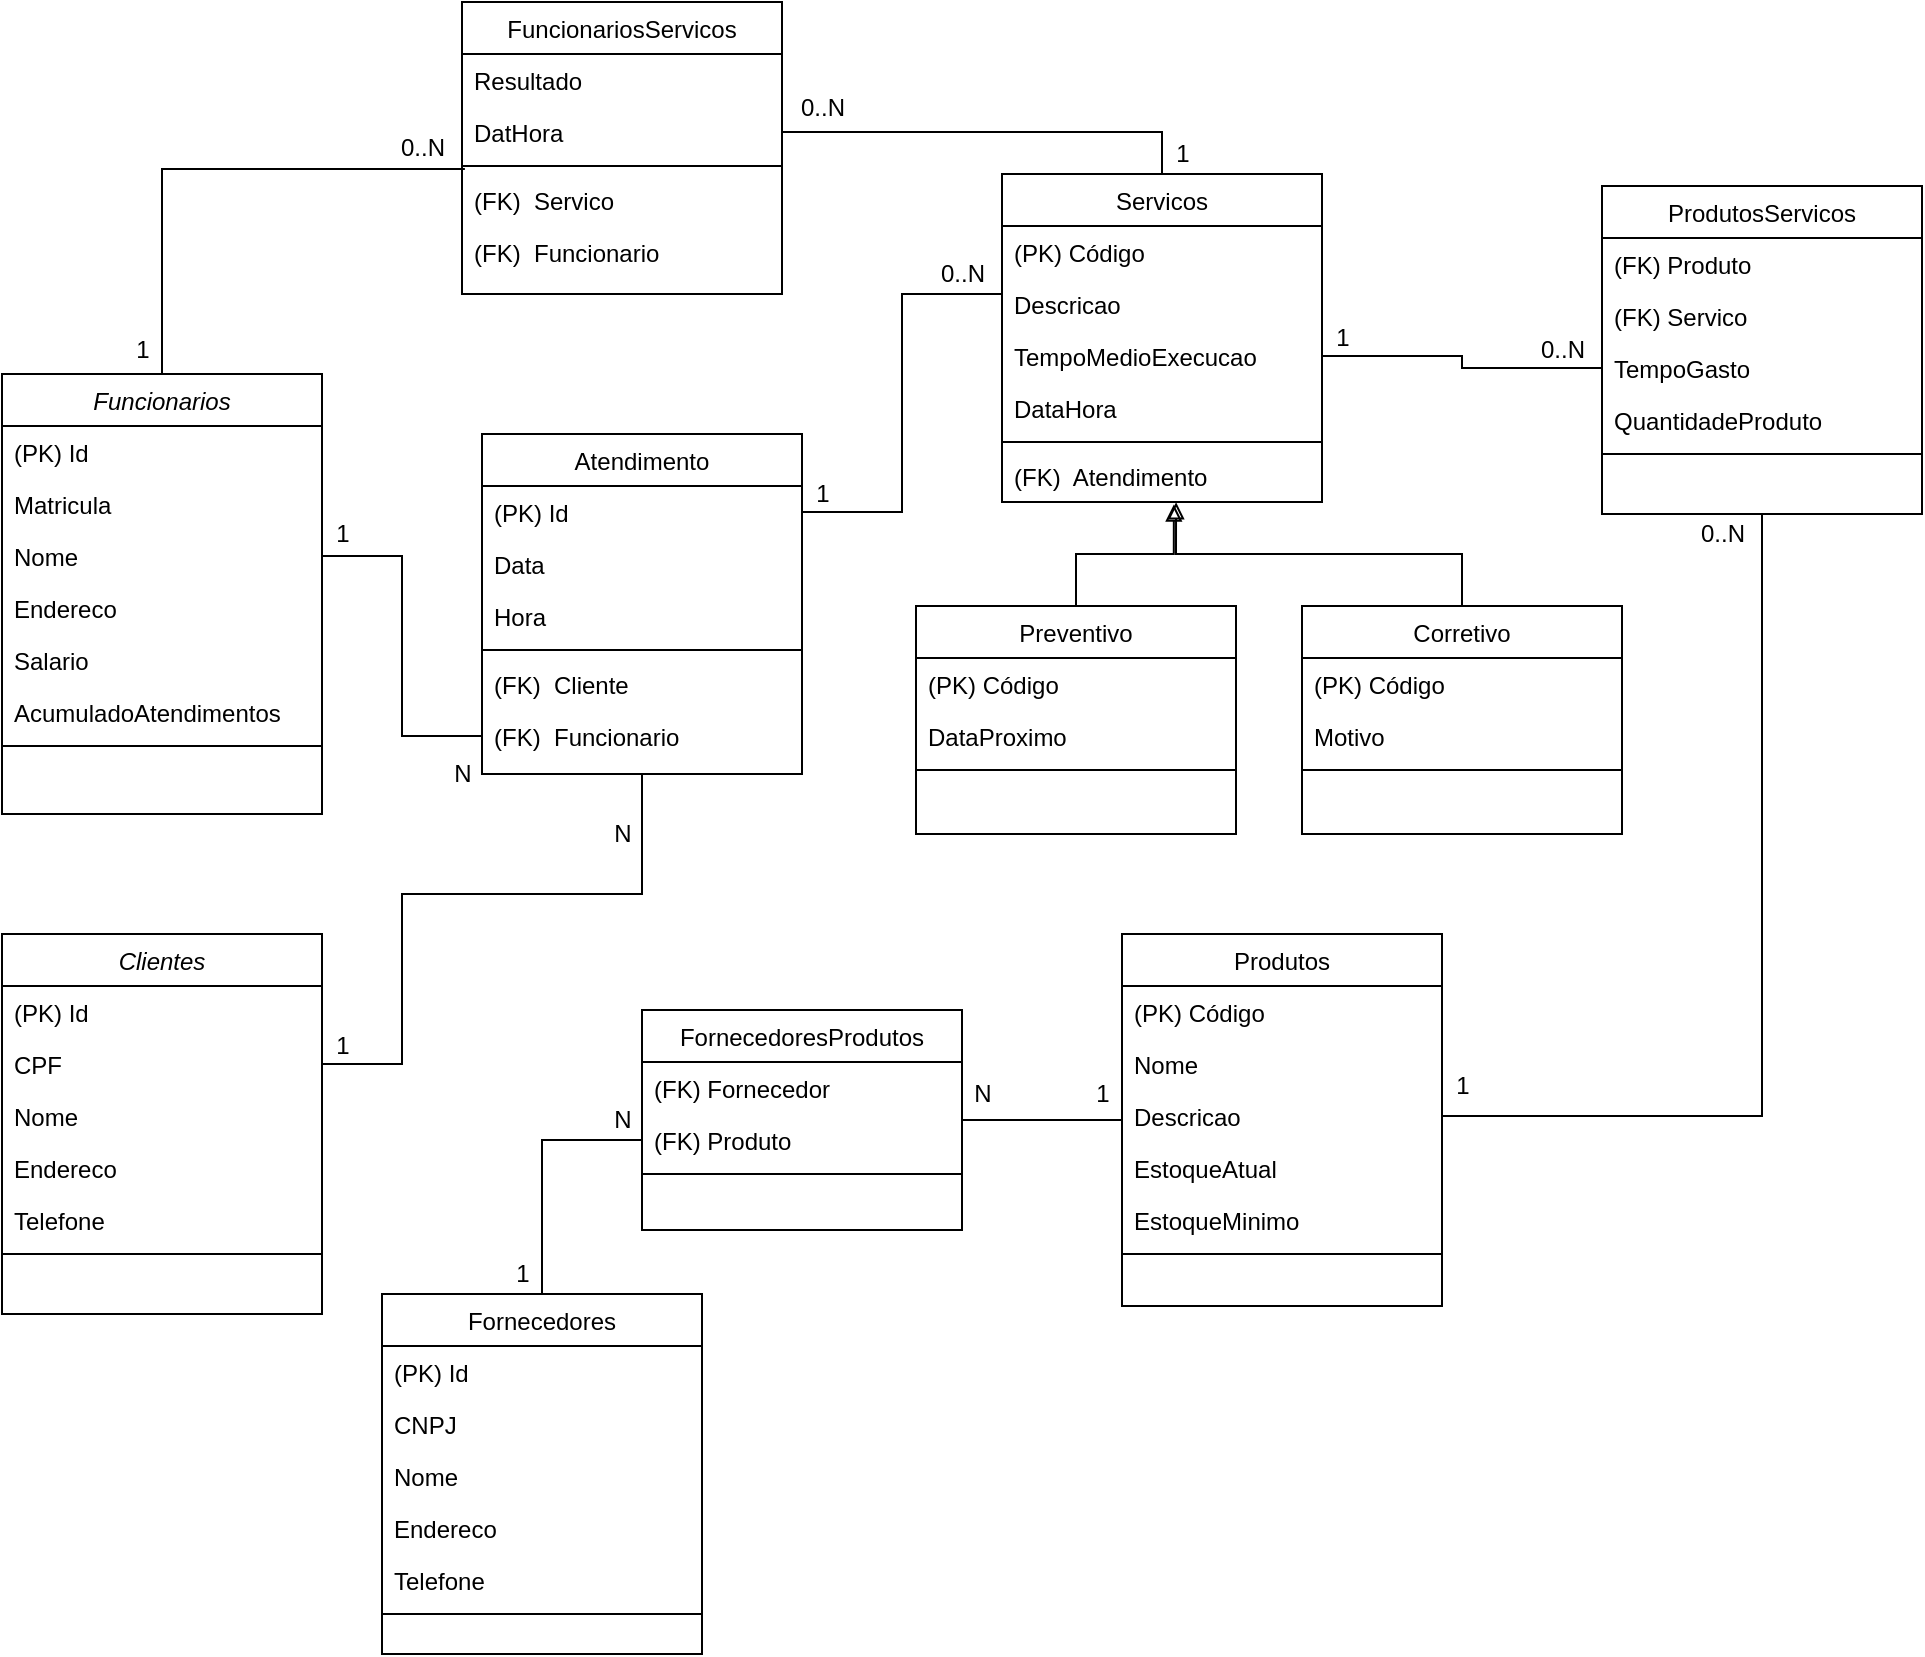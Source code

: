 <mxfile version="16.3.0" type="device"><diagram id="C5RBs43oDa-KdzZeNtuy" name="Page-1"><mxGraphModel dx="1065" dy="2094" grid="1" gridSize="10" guides="1" tooltips="1" connect="1" arrows="1" fold="1" page="1" pageScale="1" pageWidth="827" pageHeight="1169" math="0" shadow="0"><root><mxCell id="WIyWlLk6GJQsqaUBKTNV-0"/><mxCell id="WIyWlLk6GJQsqaUBKTNV-1" parent="WIyWlLk6GJQsqaUBKTNV-0"/><mxCell id="zkfFHV4jXpPFQw0GAbJ--0" value="Clientes" style="swimlane;fontStyle=2;align=center;verticalAlign=top;childLayout=stackLayout;horizontal=1;startSize=26;horizontalStack=0;resizeParent=1;resizeLast=0;collapsible=1;marginBottom=0;rounded=0;shadow=0;strokeWidth=1;" parent="WIyWlLk6GJQsqaUBKTNV-1" vertex="1"><mxGeometry x="120" width="160" height="190" as="geometry"><mxRectangle x="230" y="140" width="160" height="26" as="alternateBounds"/></mxGeometry></mxCell><mxCell id="zkfFHV4jXpPFQw0GAbJ--1" value="(PK) Id" style="text;align=left;verticalAlign=top;spacingLeft=4;spacingRight=4;overflow=hidden;rotatable=0;points=[[0,0.5],[1,0.5]];portConstraint=eastwest;" parent="zkfFHV4jXpPFQw0GAbJ--0" vertex="1"><mxGeometry y="26" width="160" height="26" as="geometry"/></mxCell><mxCell id="zkfFHV4jXpPFQw0GAbJ--2" value="CPF" style="text;align=left;verticalAlign=top;spacingLeft=4;spacingRight=4;overflow=hidden;rotatable=0;points=[[0,0.5],[1,0.5]];portConstraint=eastwest;rounded=0;shadow=0;html=0;" parent="zkfFHV4jXpPFQw0GAbJ--0" vertex="1"><mxGeometry y="52" width="160" height="26" as="geometry"/></mxCell><mxCell id="zkfFHV4jXpPFQw0GAbJ--3" value="Nome" style="text;align=left;verticalAlign=top;spacingLeft=4;spacingRight=4;overflow=hidden;rotatable=0;points=[[0,0.5],[1,0.5]];portConstraint=eastwest;rounded=0;shadow=0;html=0;" parent="zkfFHV4jXpPFQw0GAbJ--0" vertex="1"><mxGeometry y="78" width="160" height="26" as="geometry"/></mxCell><mxCell id="ACjsqxM8XUndAasuNUtj-0" value="Endereco" style="text;align=left;verticalAlign=top;spacingLeft=4;spacingRight=4;overflow=hidden;rotatable=0;points=[[0,0.5],[1,0.5]];portConstraint=eastwest;rounded=0;shadow=0;html=0;" parent="zkfFHV4jXpPFQw0GAbJ--0" vertex="1"><mxGeometry y="104" width="160" height="26" as="geometry"/></mxCell><mxCell id="ACjsqxM8XUndAasuNUtj-1" value="Telefone" style="text;align=left;verticalAlign=top;spacingLeft=4;spacingRight=4;overflow=hidden;rotatable=0;points=[[0,0.5],[1,0.5]];portConstraint=eastwest;rounded=0;shadow=0;html=0;" parent="zkfFHV4jXpPFQw0GAbJ--0" vertex="1"><mxGeometry y="130" width="160" height="26" as="geometry"/></mxCell><mxCell id="zkfFHV4jXpPFQw0GAbJ--4" value="" style="line;html=1;strokeWidth=1;align=left;verticalAlign=middle;spacingTop=-1;spacingLeft=3;spacingRight=3;rotatable=0;labelPosition=right;points=[];portConstraint=eastwest;" parent="zkfFHV4jXpPFQw0GAbJ--0" vertex="1"><mxGeometry y="156" width="160" height="8" as="geometry"/></mxCell><mxCell id="zkfFHV4jXpPFQw0GAbJ--17" value="Produtos" style="swimlane;fontStyle=0;align=center;verticalAlign=top;childLayout=stackLayout;horizontal=1;startSize=26;horizontalStack=0;resizeParent=1;resizeLast=0;collapsible=1;marginBottom=0;rounded=0;shadow=0;strokeWidth=1;" parent="WIyWlLk6GJQsqaUBKTNV-1" vertex="1"><mxGeometry x="680" width="160" height="186" as="geometry"><mxRectangle x="550" y="140" width="160" height="26" as="alternateBounds"/></mxGeometry></mxCell><mxCell id="zkfFHV4jXpPFQw0GAbJ--18" value="(PK) Código" style="text;align=left;verticalAlign=top;spacingLeft=4;spacingRight=4;overflow=hidden;rotatable=0;points=[[0,0.5],[1,0.5]];portConstraint=eastwest;" parent="zkfFHV4jXpPFQw0GAbJ--17" vertex="1"><mxGeometry y="26" width="160" height="26" as="geometry"/></mxCell><mxCell id="zkfFHV4jXpPFQw0GAbJ--19" value="Nome" style="text;align=left;verticalAlign=top;spacingLeft=4;spacingRight=4;overflow=hidden;rotatable=0;points=[[0,0.5],[1,0.5]];portConstraint=eastwest;rounded=0;shadow=0;html=0;" parent="zkfFHV4jXpPFQw0GAbJ--17" vertex="1"><mxGeometry y="52" width="160" height="26" as="geometry"/></mxCell><mxCell id="zkfFHV4jXpPFQw0GAbJ--20" value="Descricao&#10;" style="text;align=left;verticalAlign=top;spacingLeft=4;spacingRight=4;overflow=hidden;rotatable=0;points=[[0,0.5],[1,0.5]];portConstraint=eastwest;rounded=0;shadow=0;html=0;" parent="zkfFHV4jXpPFQw0GAbJ--17" vertex="1"><mxGeometry y="78" width="160" height="26" as="geometry"/></mxCell><mxCell id="zkfFHV4jXpPFQw0GAbJ--21" value="EstoqueAtual" style="text;align=left;verticalAlign=top;spacingLeft=4;spacingRight=4;overflow=hidden;rotatable=0;points=[[0,0.5],[1,0.5]];portConstraint=eastwest;rounded=0;shadow=0;html=0;" parent="zkfFHV4jXpPFQw0GAbJ--17" vertex="1"><mxGeometry y="104" width="160" height="26" as="geometry"/></mxCell><mxCell id="zkfFHV4jXpPFQw0GAbJ--22" value="EstoqueMinimo" style="text;align=left;verticalAlign=top;spacingLeft=4;spacingRight=4;overflow=hidden;rotatable=0;points=[[0,0.5],[1,0.5]];portConstraint=eastwest;rounded=0;shadow=0;html=0;" parent="zkfFHV4jXpPFQw0GAbJ--17" vertex="1"><mxGeometry y="130" width="160" height="26" as="geometry"/></mxCell><mxCell id="zkfFHV4jXpPFQw0GAbJ--23" value="" style="line;html=1;strokeWidth=1;align=left;verticalAlign=middle;spacingTop=-1;spacingLeft=3;spacingRight=3;rotatable=0;labelPosition=right;points=[];portConstraint=eastwest;" parent="zkfFHV4jXpPFQw0GAbJ--17" vertex="1"><mxGeometry y="156" width="160" height="8" as="geometry"/></mxCell><mxCell id="ckMvDPNcNz5FGxMTE1vF-47" style="edgeStyle=orthogonalEdgeStyle;rounded=0;orthogonalLoop=1;jettySize=auto;html=1;entryX=0;entryY=0.5;entryDx=0;entryDy=0;endArrow=none;endFill=0;" parent="WIyWlLk6GJQsqaUBKTNV-1" source="ACjsqxM8XUndAasuNUtj-2" target="ACjsqxM8XUndAasuNUtj-12" edge="1"><mxGeometry relative="1" as="geometry"/></mxCell><mxCell id="ACjsqxM8XUndAasuNUtj-2" value="Fornecedores" style="swimlane;fontStyle=0;align=center;verticalAlign=top;childLayout=stackLayout;horizontal=1;startSize=26;horizontalStack=0;resizeParent=1;resizeLast=0;collapsible=1;marginBottom=0;rounded=0;shadow=0;strokeWidth=1;" parent="WIyWlLk6GJQsqaUBKTNV-1" vertex="1"><mxGeometry x="310" y="180" width="160" height="180" as="geometry"><mxRectangle x="550" y="140" width="160" height="26" as="alternateBounds"/></mxGeometry></mxCell><mxCell id="ACjsqxM8XUndAasuNUtj-3" value="(PK) Id" style="text;align=left;verticalAlign=top;spacingLeft=4;spacingRight=4;overflow=hidden;rotatable=0;points=[[0,0.5],[1,0.5]];portConstraint=eastwest;" parent="ACjsqxM8XUndAasuNUtj-2" vertex="1"><mxGeometry y="26" width="160" height="26" as="geometry"/></mxCell><mxCell id="ACjsqxM8XUndAasuNUtj-9" value="CNPJ" style="text;align=left;verticalAlign=top;spacingLeft=4;spacingRight=4;overflow=hidden;rotatable=0;points=[[0,0.5],[1,0.5]];portConstraint=eastwest;rounded=0;shadow=0;html=0;" parent="ACjsqxM8XUndAasuNUtj-2" vertex="1"><mxGeometry y="52" width="160" height="26" as="geometry"/></mxCell><mxCell id="ACjsqxM8XUndAasuNUtj-4" value="Nome" style="text;align=left;verticalAlign=top;spacingLeft=4;spacingRight=4;overflow=hidden;rotatable=0;points=[[0,0.5],[1,0.5]];portConstraint=eastwest;rounded=0;shadow=0;html=0;" parent="ACjsqxM8XUndAasuNUtj-2" vertex="1"><mxGeometry y="78" width="160" height="26" as="geometry"/></mxCell><mxCell id="ACjsqxM8XUndAasuNUtj-5" value="Endereco" style="text;align=left;verticalAlign=top;spacingLeft=4;spacingRight=4;overflow=hidden;rotatable=0;points=[[0,0.5],[1,0.5]];portConstraint=eastwest;rounded=0;shadow=0;html=0;" parent="ACjsqxM8XUndAasuNUtj-2" vertex="1"><mxGeometry y="104" width="160" height="26" as="geometry"/></mxCell><mxCell id="ACjsqxM8XUndAasuNUtj-6" value="Telefone" style="text;align=left;verticalAlign=top;spacingLeft=4;spacingRight=4;overflow=hidden;rotatable=0;points=[[0,0.5],[1,0.5]];portConstraint=eastwest;rounded=0;shadow=0;html=0;" parent="ACjsqxM8XUndAasuNUtj-2" vertex="1"><mxGeometry y="130" width="160" height="26" as="geometry"/></mxCell><mxCell id="ACjsqxM8XUndAasuNUtj-8" value="" style="line;html=1;strokeWidth=1;align=left;verticalAlign=middle;spacingTop=-1;spacingLeft=3;spacingRight=3;rotatable=0;labelPosition=right;points=[];portConstraint=eastwest;" parent="ACjsqxM8XUndAasuNUtj-2" vertex="1"><mxGeometry y="156" width="160" height="8" as="geometry"/></mxCell><mxCell id="ckMvDPNcNz5FGxMTE1vF-46" style="edgeStyle=orthogonalEdgeStyle;rounded=0;orthogonalLoop=1;jettySize=auto;html=1;entryX=0;entryY=0.5;entryDx=0;entryDy=0;endArrow=none;endFill=0;" parent="WIyWlLk6GJQsqaUBKTNV-1" source="ACjsqxM8XUndAasuNUtj-10" target="zkfFHV4jXpPFQw0GAbJ--17" edge="1"><mxGeometry relative="1" as="geometry"/></mxCell><mxCell id="ACjsqxM8XUndAasuNUtj-10" value="FornecedoresProdutos" style="swimlane;fontStyle=0;align=center;verticalAlign=top;childLayout=stackLayout;horizontal=1;startSize=26;horizontalStack=0;resizeParent=1;resizeLast=0;collapsible=1;marginBottom=0;rounded=0;shadow=0;strokeWidth=1;" parent="WIyWlLk6GJQsqaUBKTNV-1" vertex="1"><mxGeometry x="440" y="38" width="160" height="110" as="geometry"><mxRectangle x="550" y="140" width="160" height="26" as="alternateBounds"/></mxGeometry></mxCell><mxCell id="ACjsqxM8XUndAasuNUtj-11" value="(FK) Fornecedor" style="text;align=left;verticalAlign=top;spacingLeft=4;spacingRight=4;overflow=hidden;rotatable=0;points=[[0,0.5],[1,0.5]];portConstraint=eastwest;" parent="ACjsqxM8XUndAasuNUtj-10" vertex="1"><mxGeometry y="26" width="160" height="26" as="geometry"/></mxCell><mxCell id="ACjsqxM8XUndAasuNUtj-12" value="(FK) Produto" style="text;align=left;verticalAlign=top;spacingLeft=4;spacingRight=4;overflow=hidden;rotatable=0;points=[[0,0.5],[1,0.5]];portConstraint=eastwest;rounded=0;shadow=0;html=0;" parent="ACjsqxM8XUndAasuNUtj-10" vertex="1"><mxGeometry y="52" width="160" height="26" as="geometry"/></mxCell><mxCell id="ACjsqxM8XUndAasuNUtj-16" value="" style="line;html=1;strokeWidth=1;align=left;verticalAlign=middle;spacingTop=-1;spacingLeft=3;spacingRight=3;rotatable=0;labelPosition=right;points=[];portConstraint=eastwest;" parent="ACjsqxM8XUndAasuNUtj-10" vertex="1"><mxGeometry y="78" width="160" height="8" as="geometry"/></mxCell><mxCell id="ACjsqxM8XUndAasuNUtj-17" value="Servicos" style="swimlane;fontStyle=0;align=center;verticalAlign=top;childLayout=stackLayout;horizontal=1;startSize=26;horizontalStack=0;resizeParent=1;resizeLast=0;collapsible=1;marginBottom=0;rounded=0;shadow=0;strokeWidth=1;" parent="WIyWlLk6GJQsqaUBKTNV-1" vertex="1"><mxGeometry x="620" y="-380" width="160" height="164" as="geometry"><mxRectangle x="550" y="140" width="160" height="26" as="alternateBounds"/></mxGeometry></mxCell><mxCell id="ACjsqxM8XUndAasuNUtj-18" value="(PK) Código" style="text;align=left;verticalAlign=top;spacingLeft=4;spacingRight=4;overflow=hidden;rotatable=0;points=[[0,0.5],[1,0.5]];portConstraint=eastwest;" parent="ACjsqxM8XUndAasuNUtj-17" vertex="1"><mxGeometry y="26" width="160" height="26" as="geometry"/></mxCell><mxCell id="ACjsqxM8XUndAasuNUtj-20" value="Descricao&#10;" style="text;align=left;verticalAlign=top;spacingLeft=4;spacingRight=4;overflow=hidden;rotatable=0;points=[[0,0.5],[1,0.5]];portConstraint=eastwest;rounded=0;shadow=0;html=0;" parent="ACjsqxM8XUndAasuNUtj-17" vertex="1"><mxGeometry y="52" width="160" height="26" as="geometry"/></mxCell><mxCell id="ACjsqxM8XUndAasuNUtj-21" value="TempoMedioExecucao" style="text;align=left;verticalAlign=top;spacingLeft=4;spacingRight=4;overflow=hidden;rotatable=0;points=[[0,0.5],[1,0.5]];portConstraint=eastwest;rounded=0;shadow=0;html=0;" parent="ACjsqxM8XUndAasuNUtj-17" vertex="1"><mxGeometry y="78" width="160" height="26" as="geometry"/></mxCell><mxCell id="GKIun2QteUnONd_YflWT-0" value="DataHora" style="text;align=left;verticalAlign=top;spacingLeft=4;spacingRight=4;overflow=hidden;rotatable=0;points=[[0,0.5],[1,0.5]];portConstraint=eastwest;rounded=0;shadow=0;html=0;" parent="ACjsqxM8XUndAasuNUtj-17" vertex="1"><mxGeometry y="104" width="160" height="26" as="geometry"/></mxCell><mxCell id="ACjsqxM8XUndAasuNUtj-23" value="" style="line;html=1;strokeWidth=1;align=left;verticalAlign=middle;spacingTop=-1;spacingLeft=3;spacingRight=3;rotatable=0;labelPosition=right;points=[];portConstraint=eastwest;" parent="ACjsqxM8XUndAasuNUtj-17" vertex="1"><mxGeometry y="130" width="160" height="8" as="geometry"/></mxCell><mxCell id="GKIun2QteUnONd_YflWT-1" value="(FK)  Atendimento" style="text;align=left;verticalAlign=top;spacingLeft=4;spacingRight=4;overflow=hidden;rotatable=0;points=[[0,0.5],[1,0.5]];portConstraint=eastwest;" parent="ACjsqxM8XUndAasuNUtj-17" vertex="1"><mxGeometry y="138" width="160" height="26" as="geometry"/></mxCell><mxCell id="ACjsqxM8XUndAasuNUtj-24" value="Atendimento" style="swimlane;fontStyle=0;align=center;verticalAlign=top;childLayout=stackLayout;horizontal=1;startSize=26;horizontalStack=0;resizeParent=1;resizeLast=0;collapsible=1;marginBottom=0;rounded=0;shadow=0;strokeWidth=1;" parent="WIyWlLk6GJQsqaUBKTNV-1" vertex="1"><mxGeometry x="360" y="-250" width="160" height="170" as="geometry"><mxRectangle x="550" y="140" width="160" height="26" as="alternateBounds"/></mxGeometry></mxCell><mxCell id="ACjsqxM8XUndAasuNUtj-25" value="(PK) Id" style="text;align=left;verticalAlign=top;spacingLeft=4;spacingRight=4;overflow=hidden;rotatable=0;points=[[0,0.5],[1,0.5]];portConstraint=eastwest;" parent="ACjsqxM8XUndAasuNUtj-24" vertex="1"><mxGeometry y="26" width="160" height="26" as="geometry"/></mxCell><mxCell id="ckMvDPNcNz5FGxMTE1vF-66" value="Data" style="text;align=left;verticalAlign=top;spacingLeft=4;spacingRight=4;overflow=hidden;rotatable=0;points=[[0,0.5],[1,0.5]];portConstraint=eastwest;rounded=0;shadow=0;html=0;" parent="ACjsqxM8XUndAasuNUtj-24" vertex="1"><mxGeometry y="52" width="160" height="26" as="geometry"/></mxCell><mxCell id="ACjsqxM8XUndAasuNUtj-27" value="Hora" style="text;align=left;verticalAlign=top;spacingLeft=4;spacingRight=4;overflow=hidden;rotatable=0;points=[[0,0.5],[1,0.5]];portConstraint=eastwest;rounded=0;shadow=0;html=0;" parent="ACjsqxM8XUndAasuNUtj-24" vertex="1"><mxGeometry y="78" width="160" height="26" as="geometry"/></mxCell><mxCell id="ACjsqxM8XUndAasuNUtj-29" value="" style="line;html=1;strokeWidth=1;align=left;verticalAlign=middle;spacingTop=-1;spacingLeft=3;spacingRight=3;rotatable=0;labelPosition=right;points=[];portConstraint=eastwest;" parent="ACjsqxM8XUndAasuNUtj-24" vertex="1"><mxGeometry y="104" width="160" height="8" as="geometry"/></mxCell><mxCell id="ckMvDPNcNz5FGxMTE1vF-2" value="(FK)  Cliente" style="text;align=left;verticalAlign=top;spacingLeft=4;spacingRight=4;overflow=hidden;rotatable=0;points=[[0,0.5],[1,0.5]];portConstraint=eastwest;" parent="ACjsqxM8XUndAasuNUtj-24" vertex="1"><mxGeometry y="112" width="160" height="26" as="geometry"/></mxCell><mxCell id="ckMvDPNcNz5FGxMTE1vF-12" value="(FK)  Funcionario" style="text;align=left;verticalAlign=top;spacingLeft=4;spacingRight=4;overflow=hidden;rotatable=0;points=[[0,0.5],[1,0.5]];portConstraint=eastwest;" parent="ACjsqxM8XUndAasuNUtj-24" vertex="1"><mxGeometry y="138" width="160" height="26" as="geometry"/></mxCell><mxCell id="PiEYjjHqAywj5ITtJRE0-18" style="edgeStyle=orthogonalEdgeStyle;rounded=0;orthogonalLoop=1;jettySize=auto;html=1;entryX=0.009;entryY=-0.098;entryDx=0;entryDy=0;entryPerimeter=0;endArrow=none;endFill=0;" edge="1" parent="WIyWlLk6GJQsqaUBKTNV-1" source="ckMvDPNcNz5FGxMTE1vF-4" target="PiEYjjHqAywj5ITtJRE0-16"><mxGeometry relative="1" as="geometry"/></mxCell><mxCell id="ckMvDPNcNz5FGxMTE1vF-4" value="Funcionarios" style="swimlane;fontStyle=2;align=center;verticalAlign=top;childLayout=stackLayout;horizontal=1;startSize=26;horizontalStack=0;resizeParent=1;resizeLast=0;collapsible=1;marginBottom=0;rounded=0;shadow=0;strokeWidth=1;" parent="WIyWlLk6GJQsqaUBKTNV-1" vertex="1"><mxGeometry x="120" y="-280" width="160" height="220" as="geometry"><mxRectangle x="230" y="140" width="160" height="26" as="alternateBounds"/></mxGeometry></mxCell><mxCell id="ckMvDPNcNz5FGxMTE1vF-5" value="(PK) Id" style="text;align=left;verticalAlign=top;spacingLeft=4;spacingRight=4;overflow=hidden;rotatable=0;points=[[0,0.5],[1,0.5]];portConstraint=eastwest;" parent="ckMvDPNcNz5FGxMTE1vF-4" vertex="1"><mxGeometry y="26" width="160" height="26" as="geometry"/></mxCell><mxCell id="ckMvDPNcNz5FGxMTE1vF-6" value="Matricula" style="text;align=left;verticalAlign=top;spacingLeft=4;spacingRight=4;overflow=hidden;rotatable=0;points=[[0,0.5],[1,0.5]];portConstraint=eastwest;rounded=0;shadow=0;html=0;" parent="ckMvDPNcNz5FGxMTE1vF-4" vertex="1"><mxGeometry y="52" width="160" height="26" as="geometry"/></mxCell><mxCell id="ckMvDPNcNz5FGxMTE1vF-7" value="Nome" style="text;align=left;verticalAlign=top;spacingLeft=4;spacingRight=4;overflow=hidden;rotatable=0;points=[[0,0.5],[1,0.5]];portConstraint=eastwest;rounded=0;shadow=0;html=0;" parent="ckMvDPNcNz5FGxMTE1vF-4" vertex="1"><mxGeometry y="78" width="160" height="26" as="geometry"/></mxCell><mxCell id="ckMvDPNcNz5FGxMTE1vF-8" value="Endereco" style="text;align=left;verticalAlign=top;spacingLeft=4;spacingRight=4;overflow=hidden;rotatable=0;points=[[0,0.5],[1,0.5]];portConstraint=eastwest;rounded=0;shadow=0;html=0;" parent="ckMvDPNcNz5FGxMTE1vF-4" vertex="1"><mxGeometry y="104" width="160" height="26" as="geometry"/></mxCell><mxCell id="ckMvDPNcNz5FGxMTE1vF-9" value="Salario" style="text;align=left;verticalAlign=top;spacingLeft=4;spacingRight=4;overflow=hidden;rotatable=0;points=[[0,0.5],[1,0.5]];portConstraint=eastwest;rounded=0;shadow=0;html=0;" parent="ckMvDPNcNz5FGxMTE1vF-4" vertex="1"><mxGeometry y="130" width="160" height="26" as="geometry"/></mxCell><mxCell id="ckMvDPNcNz5FGxMTE1vF-11" value="AcumuladoAtendimentos" style="text;align=left;verticalAlign=top;spacingLeft=4;spacingRight=4;overflow=hidden;rotatable=0;points=[[0,0.5],[1,0.5]];portConstraint=eastwest;rounded=0;shadow=0;html=0;" parent="ckMvDPNcNz5FGxMTE1vF-4" vertex="1"><mxGeometry y="156" width="160" height="26" as="geometry"/></mxCell><mxCell id="ckMvDPNcNz5FGxMTE1vF-10" value="" style="line;html=1;strokeWidth=1;align=left;verticalAlign=middle;spacingTop=-1;spacingLeft=3;spacingRight=3;rotatable=0;labelPosition=right;points=[];portConstraint=eastwest;" parent="ckMvDPNcNz5FGxMTE1vF-4" vertex="1"><mxGeometry y="182" width="160" height="8" as="geometry"/></mxCell><mxCell id="ckMvDPNcNz5FGxMTE1vF-50" value="1" style="text;html=1;align=center;verticalAlign=middle;resizable=0;points=[];autosize=1;strokeColor=none;fillColor=none;" parent="WIyWlLk6GJQsqaUBKTNV-1" vertex="1"><mxGeometry x="370" y="160" width="20" height="20" as="geometry"/></mxCell><mxCell id="ckMvDPNcNz5FGxMTE1vF-52" value="1" style="text;html=1;align=center;verticalAlign=middle;resizable=0;points=[];autosize=1;strokeColor=none;fillColor=none;" parent="WIyWlLk6GJQsqaUBKTNV-1" vertex="1"><mxGeometry x="840" y="66" width="20" height="20" as="geometry"/></mxCell><mxCell id="ckMvDPNcNz5FGxMTE1vF-53" value="1" style="text;html=1;align=center;verticalAlign=middle;resizable=0;points=[];autosize=1;strokeColor=none;fillColor=none;" parent="WIyWlLk6GJQsqaUBKTNV-1" vertex="1"><mxGeometry x="660" y="70" width="20" height="20" as="geometry"/></mxCell><mxCell id="ckMvDPNcNz5FGxMTE1vF-72" value="N" style="text;html=1;align=center;verticalAlign=middle;resizable=0;points=[];autosize=1;strokeColor=none;fillColor=none;" parent="WIyWlLk6GJQsqaUBKTNV-1" vertex="1"><mxGeometry x="600" y="70" width="20" height="20" as="geometry"/></mxCell><mxCell id="ckMvDPNcNz5FGxMTE1vF-73" value="0..N" style="text;html=1;align=center;verticalAlign=middle;resizable=0;points=[];autosize=1;strokeColor=none;fillColor=none;" parent="WIyWlLk6GJQsqaUBKTNV-1" vertex="1"><mxGeometry x="960" y="-210" width="40" height="20" as="geometry"/></mxCell><mxCell id="ckMvDPNcNz5FGxMTE1vF-74" value="N" style="text;html=1;align=center;verticalAlign=middle;resizable=0;points=[];autosize=1;strokeColor=none;fillColor=none;" parent="WIyWlLk6GJQsqaUBKTNV-1" vertex="1"><mxGeometry x="420" y="83" width="20" height="20" as="geometry"/></mxCell><mxCell id="ckMvDPNcNz5FGxMTE1vF-77" value="1" style="text;html=1;align=center;verticalAlign=middle;resizable=0;points=[];autosize=1;strokeColor=none;fillColor=none;" parent="WIyWlLk6GJQsqaUBKTNV-1" vertex="1"><mxGeometry x="780" y="-308" width="20" height="20" as="geometry"/></mxCell><mxCell id="ckMvDPNcNz5FGxMTE1vF-78" value="0..N" style="text;html=1;align=center;verticalAlign=middle;resizable=0;points=[];autosize=1;strokeColor=none;fillColor=none;" parent="WIyWlLk6GJQsqaUBKTNV-1" vertex="1"><mxGeometry x="880" y="-302" width="40" height="20" as="geometry"/></mxCell><mxCell id="ckMvDPNcNz5FGxMTE1vF-80" value="1" style="text;html=1;align=center;verticalAlign=middle;resizable=0;points=[];autosize=1;strokeColor=none;fillColor=none;" parent="WIyWlLk6GJQsqaUBKTNV-1" vertex="1"><mxGeometry x="520" y="-230" width="20" height="20" as="geometry"/></mxCell><mxCell id="ckMvDPNcNz5FGxMTE1vF-81" value="0..N" style="text;html=1;align=center;verticalAlign=middle;resizable=0;points=[];autosize=1;strokeColor=none;fillColor=none;" parent="WIyWlLk6GJQsqaUBKTNV-1" vertex="1"><mxGeometry x="580" y="-340" width="40" height="20" as="geometry"/></mxCell><mxCell id="ckMvDPNcNz5FGxMTE1vF-82" style="edgeStyle=orthogonalEdgeStyle;rounded=0;orthogonalLoop=1;jettySize=auto;html=1;entryX=0;entryY=0.5;entryDx=0;entryDy=0;endArrow=none;endFill=0;" parent="WIyWlLk6GJQsqaUBKTNV-1" source="ckMvDPNcNz5FGxMTE1vF-7" target="ckMvDPNcNz5FGxMTE1vF-12" edge="1"><mxGeometry relative="1" as="geometry"/></mxCell><mxCell id="ckMvDPNcNz5FGxMTE1vF-83" value="1" style="text;html=1;align=center;verticalAlign=middle;resizable=0;points=[];autosize=1;strokeColor=none;fillColor=none;" parent="WIyWlLk6GJQsqaUBKTNV-1" vertex="1"><mxGeometry x="280" y="-210" width="20" height="20" as="geometry"/></mxCell><mxCell id="ckMvDPNcNz5FGxMTE1vF-84" value="N" style="text;html=1;align=center;verticalAlign=middle;resizable=0;points=[];autosize=1;strokeColor=none;fillColor=none;" parent="WIyWlLk6GJQsqaUBKTNV-1" vertex="1"><mxGeometry x="340" y="-90" width="20" height="20" as="geometry"/></mxCell><mxCell id="ckMvDPNcNz5FGxMTE1vF-85" style="edgeStyle=orthogonalEdgeStyle;rounded=0;orthogonalLoop=1;jettySize=auto;html=1;endArrow=none;endFill=0;entryX=0.5;entryY=1;entryDx=0;entryDy=0;" parent="WIyWlLk6GJQsqaUBKTNV-1" source="zkfFHV4jXpPFQw0GAbJ--2" target="ACjsqxM8XUndAasuNUtj-24" edge="1"><mxGeometry relative="1" as="geometry"><Array as="points"><mxPoint x="320" y="65"/><mxPoint x="320" y="-20"/><mxPoint x="440" y="-20"/></Array></mxGeometry></mxCell><mxCell id="ckMvDPNcNz5FGxMTE1vF-86" value="1" style="text;html=1;align=center;verticalAlign=middle;resizable=0;points=[];autosize=1;strokeColor=none;fillColor=none;" parent="WIyWlLk6GJQsqaUBKTNV-1" vertex="1"><mxGeometry x="280" y="46" width="20" height="20" as="geometry"/></mxCell><mxCell id="ckMvDPNcNz5FGxMTE1vF-87" value="N" style="text;html=1;align=center;verticalAlign=middle;resizable=0;points=[];autosize=1;strokeColor=none;fillColor=none;" parent="WIyWlLk6GJQsqaUBKTNV-1" vertex="1"><mxGeometry x="420" y="-60" width="20" height="20" as="geometry"/></mxCell><mxCell id="GKIun2QteUnONd_YflWT-14" style="edgeStyle=orthogonalEdgeStyle;rounded=0;orthogonalLoop=1;jettySize=auto;html=1;entryX=0.544;entryY=1.005;entryDx=0;entryDy=0;entryPerimeter=0;endArrow=block;endFill=0;" parent="WIyWlLk6GJQsqaUBKTNV-1" source="GKIun2QteUnONd_YflWT-2" target="GKIun2QteUnONd_YflWT-1" edge="1"><mxGeometry relative="1" as="geometry"/></mxCell><mxCell id="GKIun2QteUnONd_YflWT-2" value="Corretivo" style="swimlane;fontStyle=0;align=center;verticalAlign=top;childLayout=stackLayout;horizontal=1;startSize=26;horizontalStack=0;resizeParent=1;resizeLast=0;collapsible=1;marginBottom=0;rounded=0;shadow=0;strokeWidth=1;" parent="WIyWlLk6GJQsqaUBKTNV-1" vertex="1"><mxGeometry x="770" y="-164" width="160" height="114" as="geometry"><mxRectangle x="550" y="140" width="160" height="26" as="alternateBounds"/></mxGeometry></mxCell><mxCell id="GKIun2QteUnONd_YflWT-3" value="(PK) Código" style="text;align=left;verticalAlign=top;spacingLeft=4;spacingRight=4;overflow=hidden;rotatable=0;points=[[0,0.5],[1,0.5]];portConstraint=eastwest;" parent="GKIun2QteUnONd_YflWT-2" vertex="1"><mxGeometry y="26" width="160" height="26" as="geometry"/></mxCell><mxCell id="ckMvDPNcNz5FGxMTE1vF-70" value="Motivo" style="text;align=left;verticalAlign=top;spacingLeft=4;spacingRight=4;overflow=hidden;rotatable=0;points=[[0,0.5],[1,0.5]];portConstraint=eastwest;rounded=0;shadow=0;html=0;" parent="GKIun2QteUnONd_YflWT-2" vertex="1"><mxGeometry y="52" width="160" height="26" as="geometry"/></mxCell><mxCell id="GKIun2QteUnONd_YflWT-7" value="" style="line;html=1;strokeWidth=1;align=left;verticalAlign=middle;spacingTop=-1;spacingLeft=3;spacingRight=3;rotatable=0;labelPosition=right;points=[];portConstraint=eastwest;" parent="GKIun2QteUnONd_YflWT-2" vertex="1"><mxGeometry y="78" width="160" height="8" as="geometry"/></mxCell><mxCell id="GKIun2QteUnONd_YflWT-13" style="edgeStyle=orthogonalEdgeStyle;rounded=0;orthogonalLoop=1;jettySize=auto;html=1;endArrow=block;endFill=0;entryX=0.537;entryY=1.048;entryDx=0;entryDy=0;entryPerimeter=0;" parent="WIyWlLk6GJQsqaUBKTNV-1" source="GKIun2QteUnONd_YflWT-9" target="GKIun2QteUnONd_YflWT-1" edge="1"><mxGeometry relative="1" as="geometry"><mxPoint x="693" y="-200" as="targetPoint"/><Array as="points"><mxPoint x="657" y="-190"/><mxPoint x="706" y="-190"/></Array></mxGeometry></mxCell><mxCell id="GKIun2QteUnONd_YflWT-9" value="Preventivo" style="swimlane;fontStyle=0;align=center;verticalAlign=top;childLayout=stackLayout;horizontal=1;startSize=26;horizontalStack=0;resizeParent=1;resizeLast=0;collapsible=1;marginBottom=0;rounded=0;shadow=0;strokeWidth=1;" parent="WIyWlLk6GJQsqaUBKTNV-1" vertex="1"><mxGeometry x="577" y="-164" width="160" height="114" as="geometry"><mxRectangle x="550" y="140" width="160" height="26" as="alternateBounds"/></mxGeometry></mxCell><mxCell id="GKIun2QteUnONd_YflWT-10" value="(PK) Código" style="text;align=left;verticalAlign=top;spacingLeft=4;spacingRight=4;overflow=hidden;rotatable=0;points=[[0,0.5],[1,0.5]];portConstraint=eastwest;" parent="GKIun2QteUnONd_YflWT-9" vertex="1"><mxGeometry y="26" width="160" height="26" as="geometry"/></mxCell><mxCell id="GKIun2QteUnONd_YflWT-11" value="DataProximo" style="text;align=left;verticalAlign=top;spacingLeft=4;spacingRight=4;overflow=hidden;rotatable=0;points=[[0,0.5],[1,0.5]];portConstraint=eastwest;rounded=0;shadow=0;html=0;" parent="GKIun2QteUnONd_YflWT-9" vertex="1"><mxGeometry y="52" width="160" height="26" as="geometry"/></mxCell><mxCell id="GKIun2QteUnONd_YflWT-12" value="" style="line;html=1;strokeWidth=1;align=left;verticalAlign=middle;spacingTop=-1;spacingLeft=3;spacingRight=3;rotatable=0;labelPosition=right;points=[];portConstraint=eastwest;" parent="GKIun2QteUnONd_YflWT-9" vertex="1"><mxGeometry y="78" width="160" height="8" as="geometry"/></mxCell><mxCell id="PiEYjjHqAywj5ITtJRE0-0" style="edgeStyle=orthogonalEdgeStyle;rounded=0;orthogonalLoop=1;jettySize=auto;html=1;endArrow=none;endFill=0;" edge="1" parent="WIyWlLk6GJQsqaUBKTNV-1" source="ACjsqxM8XUndAasuNUtj-25"><mxGeometry relative="1" as="geometry"><mxPoint x="620" y="-320" as="targetPoint"/><Array as="points"><mxPoint x="570" y="-211"/><mxPoint x="570" y="-320"/><mxPoint x="620" y="-320"/></Array></mxGeometry></mxCell><mxCell id="PiEYjjHqAywj5ITtJRE0-8" style="edgeStyle=orthogonalEdgeStyle;rounded=0;orthogonalLoop=1;jettySize=auto;html=1;endArrow=none;endFill=0;" edge="1" parent="WIyWlLk6GJQsqaUBKTNV-1" source="PiEYjjHqAywj5ITtJRE0-1" target="zkfFHV4jXpPFQw0GAbJ--20"><mxGeometry relative="1" as="geometry"/></mxCell><mxCell id="PiEYjjHqAywj5ITtJRE0-1" value="ProdutosServicos" style="swimlane;fontStyle=0;align=center;verticalAlign=top;childLayout=stackLayout;horizontal=1;startSize=26;horizontalStack=0;resizeParent=1;resizeLast=0;collapsible=1;marginBottom=0;rounded=0;shadow=0;strokeWidth=1;" vertex="1" parent="WIyWlLk6GJQsqaUBKTNV-1"><mxGeometry x="920" y="-374" width="160" height="164" as="geometry"><mxRectangle x="550" y="140" width="160" height="26" as="alternateBounds"/></mxGeometry></mxCell><mxCell id="PiEYjjHqAywj5ITtJRE0-2" value="(FK) Produto" style="text;align=left;verticalAlign=top;spacingLeft=4;spacingRight=4;overflow=hidden;rotatable=0;points=[[0,0.5],[1,0.5]];portConstraint=eastwest;" vertex="1" parent="PiEYjjHqAywj5ITtJRE0-1"><mxGeometry y="26" width="160" height="26" as="geometry"/></mxCell><mxCell id="PiEYjjHqAywj5ITtJRE0-3" value="(FK) Servico" style="text;align=left;verticalAlign=top;spacingLeft=4;spacingRight=4;overflow=hidden;rotatable=0;points=[[0,0.5],[1,0.5]];portConstraint=eastwest;rounded=0;shadow=0;html=0;" vertex="1" parent="PiEYjjHqAywj5ITtJRE0-1"><mxGeometry y="52" width="160" height="26" as="geometry"/></mxCell><mxCell id="PiEYjjHqAywj5ITtJRE0-4" value="TempoGasto" style="text;align=left;verticalAlign=top;spacingLeft=4;spacingRight=4;overflow=hidden;rotatable=0;points=[[0,0.5],[1,0.5]];portConstraint=eastwest;rounded=0;shadow=0;html=0;" vertex="1" parent="PiEYjjHqAywj5ITtJRE0-1"><mxGeometry y="78" width="160" height="26" as="geometry"/></mxCell><mxCell id="PiEYjjHqAywj5ITtJRE0-5" value="QuantidadeProduto" style="text;align=left;verticalAlign=top;spacingLeft=4;spacingRight=4;overflow=hidden;rotatable=0;points=[[0,0.5],[1,0.5]];portConstraint=eastwest;rounded=0;shadow=0;html=0;" vertex="1" parent="PiEYjjHqAywj5ITtJRE0-1"><mxGeometry y="104" width="160" height="26" as="geometry"/></mxCell><mxCell id="PiEYjjHqAywj5ITtJRE0-6" value="" style="line;html=1;strokeWidth=1;align=left;verticalAlign=middle;spacingTop=-1;spacingLeft=3;spacingRight=3;rotatable=0;labelPosition=right;points=[];portConstraint=eastwest;" vertex="1" parent="PiEYjjHqAywj5ITtJRE0-1"><mxGeometry y="130" width="160" height="8" as="geometry"/></mxCell><mxCell id="PiEYjjHqAywj5ITtJRE0-9" style="edgeStyle=orthogonalEdgeStyle;rounded=0;orthogonalLoop=1;jettySize=auto;html=1;endArrow=none;endFill=0;" edge="1" parent="WIyWlLk6GJQsqaUBKTNV-1" source="ACjsqxM8XUndAasuNUtj-21" target="PiEYjjHqAywj5ITtJRE0-4"><mxGeometry relative="1" as="geometry"/></mxCell><mxCell id="PiEYjjHqAywj5ITtJRE0-10" value="FuncionariosServicos" style="swimlane;fontStyle=0;align=center;verticalAlign=top;childLayout=stackLayout;horizontal=1;startSize=26;horizontalStack=0;resizeParent=1;resizeLast=0;collapsible=1;marginBottom=0;rounded=0;shadow=0;strokeWidth=1;" vertex="1" parent="WIyWlLk6GJQsqaUBKTNV-1"><mxGeometry x="350" y="-466" width="160" height="146" as="geometry"><mxRectangle x="550" y="140" width="160" height="26" as="alternateBounds"/></mxGeometry></mxCell><mxCell id="PiEYjjHqAywj5ITtJRE0-11" value="Resultado" style="text;align=left;verticalAlign=top;spacingLeft=4;spacingRight=4;overflow=hidden;rotatable=0;points=[[0,0.5],[1,0.5]];portConstraint=eastwest;" vertex="1" parent="PiEYjjHqAywj5ITtJRE0-10"><mxGeometry y="26" width="160" height="26" as="geometry"/></mxCell><mxCell id="PiEYjjHqAywj5ITtJRE0-12" value="DatHora" style="text;align=left;verticalAlign=top;spacingLeft=4;spacingRight=4;overflow=hidden;rotatable=0;points=[[0,0.5],[1,0.5]];portConstraint=eastwest;rounded=0;shadow=0;html=0;" vertex="1" parent="PiEYjjHqAywj5ITtJRE0-10"><mxGeometry y="52" width="160" height="26" as="geometry"/></mxCell><mxCell id="PiEYjjHqAywj5ITtJRE0-15" value="" style="line;html=1;strokeWidth=1;align=left;verticalAlign=middle;spacingTop=-1;spacingLeft=3;spacingRight=3;rotatable=0;labelPosition=right;points=[];portConstraint=eastwest;" vertex="1" parent="PiEYjjHqAywj5ITtJRE0-10"><mxGeometry y="78" width="160" height="8" as="geometry"/></mxCell><mxCell id="PiEYjjHqAywj5ITtJRE0-16" value="(FK)  Servico" style="text;align=left;verticalAlign=top;spacingLeft=4;spacingRight=4;overflow=hidden;rotatable=0;points=[[0,0.5],[1,0.5]];portConstraint=eastwest;" vertex="1" parent="PiEYjjHqAywj5ITtJRE0-10"><mxGeometry y="86" width="160" height="26" as="geometry"/></mxCell><mxCell id="PiEYjjHqAywj5ITtJRE0-17" value="(FK)  Funcionario" style="text;align=left;verticalAlign=top;spacingLeft=4;spacingRight=4;overflow=hidden;rotatable=0;points=[[0,0.5],[1,0.5]];portConstraint=eastwest;" vertex="1" parent="PiEYjjHqAywj5ITtJRE0-10"><mxGeometry y="112" width="160" height="26" as="geometry"/></mxCell><mxCell id="PiEYjjHqAywj5ITtJRE0-19" value="1" style="text;html=1;align=center;verticalAlign=middle;resizable=0;points=[];autosize=1;strokeColor=none;fillColor=none;" vertex="1" parent="WIyWlLk6GJQsqaUBKTNV-1"><mxGeometry x="180" y="-302" width="20" height="20" as="geometry"/></mxCell><mxCell id="PiEYjjHqAywj5ITtJRE0-20" style="edgeStyle=orthogonalEdgeStyle;rounded=0;orthogonalLoop=1;jettySize=auto;html=1;entryX=0.5;entryY=0;entryDx=0;entryDy=0;endArrow=none;endFill=0;" edge="1" parent="WIyWlLk6GJQsqaUBKTNV-1" source="PiEYjjHqAywj5ITtJRE0-12" target="ACjsqxM8XUndAasuNUtj-17"><mxGeometry relative="1" as="geometry"/></mxCell><mxCell id="PiEYjjHqAywj5ITtJRE0-21" value="0..N" style="text;html=1;align=center;verticalAlign=middle;resizable=0;points=[];autosize=1;strokeColor=none;fillColor=none;" vertex="1" parent="WIyWlLk6GJQsqaUBKTNV-1"><mxGeometry x="310" y="-403" width="40" height="20" as="geometry"/></mxCell><mxCell id="PiEYjjHqAywj5ITtJRE0-22" value="0..N" style="text;html=1;align=center;verticalAlign=middle;resizable=0;points=[];autosize=1;strokeColor=none;fillColor=none;" vertex="1" parent="WIyWlLk6GJQsqaUBKTNV-1"><mxGeometry x="510" y="-423" width="40" height="20" as="geometry"/></mxCell><mxCell id="PiEYjjHqAywj5ITtJRE0-23" value="1" style="text;html=1;align=center;verticalAlign=middle;resizable=0;points=[];autosize=1;strokeColor=none;fillColor=none;" vertex="1" parent="WIyWlLk6GJQsqaUBKTNV-1"><mxGeometry x="700" y="-400" width="20" height="20" as="geometry"/></mxCell></root></mxGraphModel></diagram></mxfile>